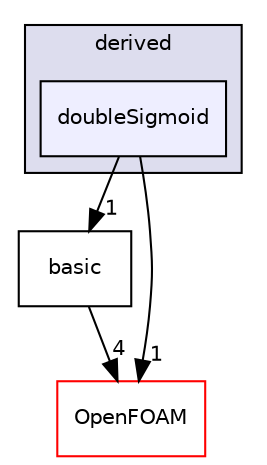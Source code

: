 digraph "src/lagrangian/molecularDynamics/potential/energyScalingFunction/derived/doubleSigmoid" {
  bgcolor=transparent;
  compound=true
  node [ fontsize="10", fontname="Helvetica"];
  edge [ labelfontsize="10", labelfontname="Helvetica"];
  subgraph clusterdir_0c6c913ade273243a586c25c0aaa9e89 {
    graph [ bgcolor="#ddddee", pencolor="black", label="derived" fontname="Helvetica", fontsize="10", URL="dir_0c6c913ade273243a586c25c0aaa9e89.html"]
  dir_4711fe280d135276e4c13ddbd3c96c5a [shape=box, label="doubleSigmoid", style="filled", fillcolor="#eeeeff", pencolor="black", URL="dir_4711fe280d135276e4c13ddbd3c96c5a.html"];
  }
  dir_15750015fbdfc577ed522467676388d6 [shape=box label="basic" URL="dir_15750015fbdfc577ed522467676388d6.html"];
  dir_c5473ff19b20e6ec4dfe5c310b3778a8 [shape=box label="OpenFOAM" color="red" URL="dir_c5473ff19b20e6ec4dfe5c310b3778a8.html"];
  dir_15750015fbdfc577ed522467676388d6->dir_c5473ff19b20e6ec4dfe5c310b3778a8 [headlabel="4", labeldistance=1.5 headhref="dir_001652_001898.html"];
  dir_4711fe280d135276e4c13ddbd3c96c5a->dir_15750015fbdfc577ed522467676388d6 [headlabel="1", labeldistance=1.5 headhref="dir_001654_001652.html"];
  dir_4711fe280d135276e4c13ddbd3c96c5a->dir_c5473ff19b20e6ec4dfe5c310b3778a8 [headlabel="1", labeldistance=1.5 headhref="dir_001654_001898.html"];
}
